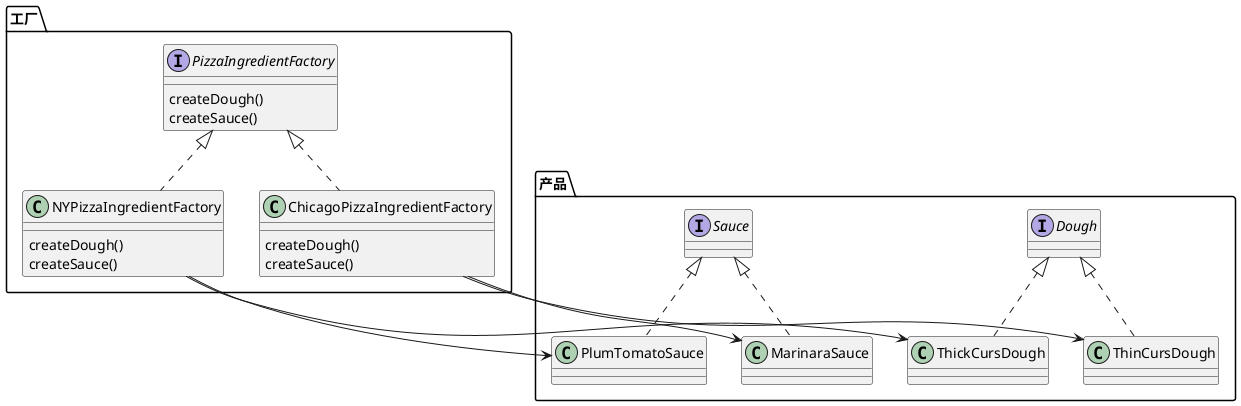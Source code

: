 @startuml

package 工厂{

interface PizzaIngredientFactory{
    createDough()
    createSauce()

}

class NYPizzaIngredientFactory{
  createDough()
    createSauce()

}


class ChicagoPizzaIngredientFactory{
    createDough()
    createSauce()
}

PizzaIngredientFactory <|.. NYPizzaIngredientFactory
PizzaIngredientFactory <|.. ChicagoPizzaIngredientFactory


}


package 产品{


interface Dough{
}

interface Sauce{
}

Dough <|.. ThickCursDough
Dough <|.. ThinCursDough

Sauce <|.. PlumTomatoSauce
Sauce <|.. MarinaraSauce


}



NYPizzaIngredientFactory --> ThickCursDough
NYPizzaIngredientFactory --> PlumTomatoSauce


ChicagoPizzaIngredientFactory --> ThinCursDough
ChicagoPizzaIngredientFactory --> MarinaraSauce


@enduml